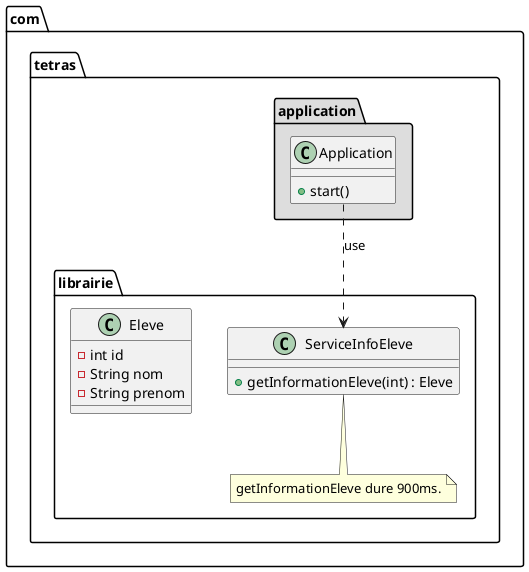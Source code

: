 @startuml LazyInitialization

package com.tetras.librairie {
  class ServiceInfoEleve { 
      + getInformationEleve(int) : Eleve
  }

  note bottom of ServiceInfoEleve : getInformationEleve dure 900ms.
  
  class Eleve {
      - int id
      - String nom
      - String prenom
  }
}

package com.tetras.application #DDDDDD {
  class Application { 
      + start()
  }
  Application ..> ServiceInfoEleve : use
}



@enduml